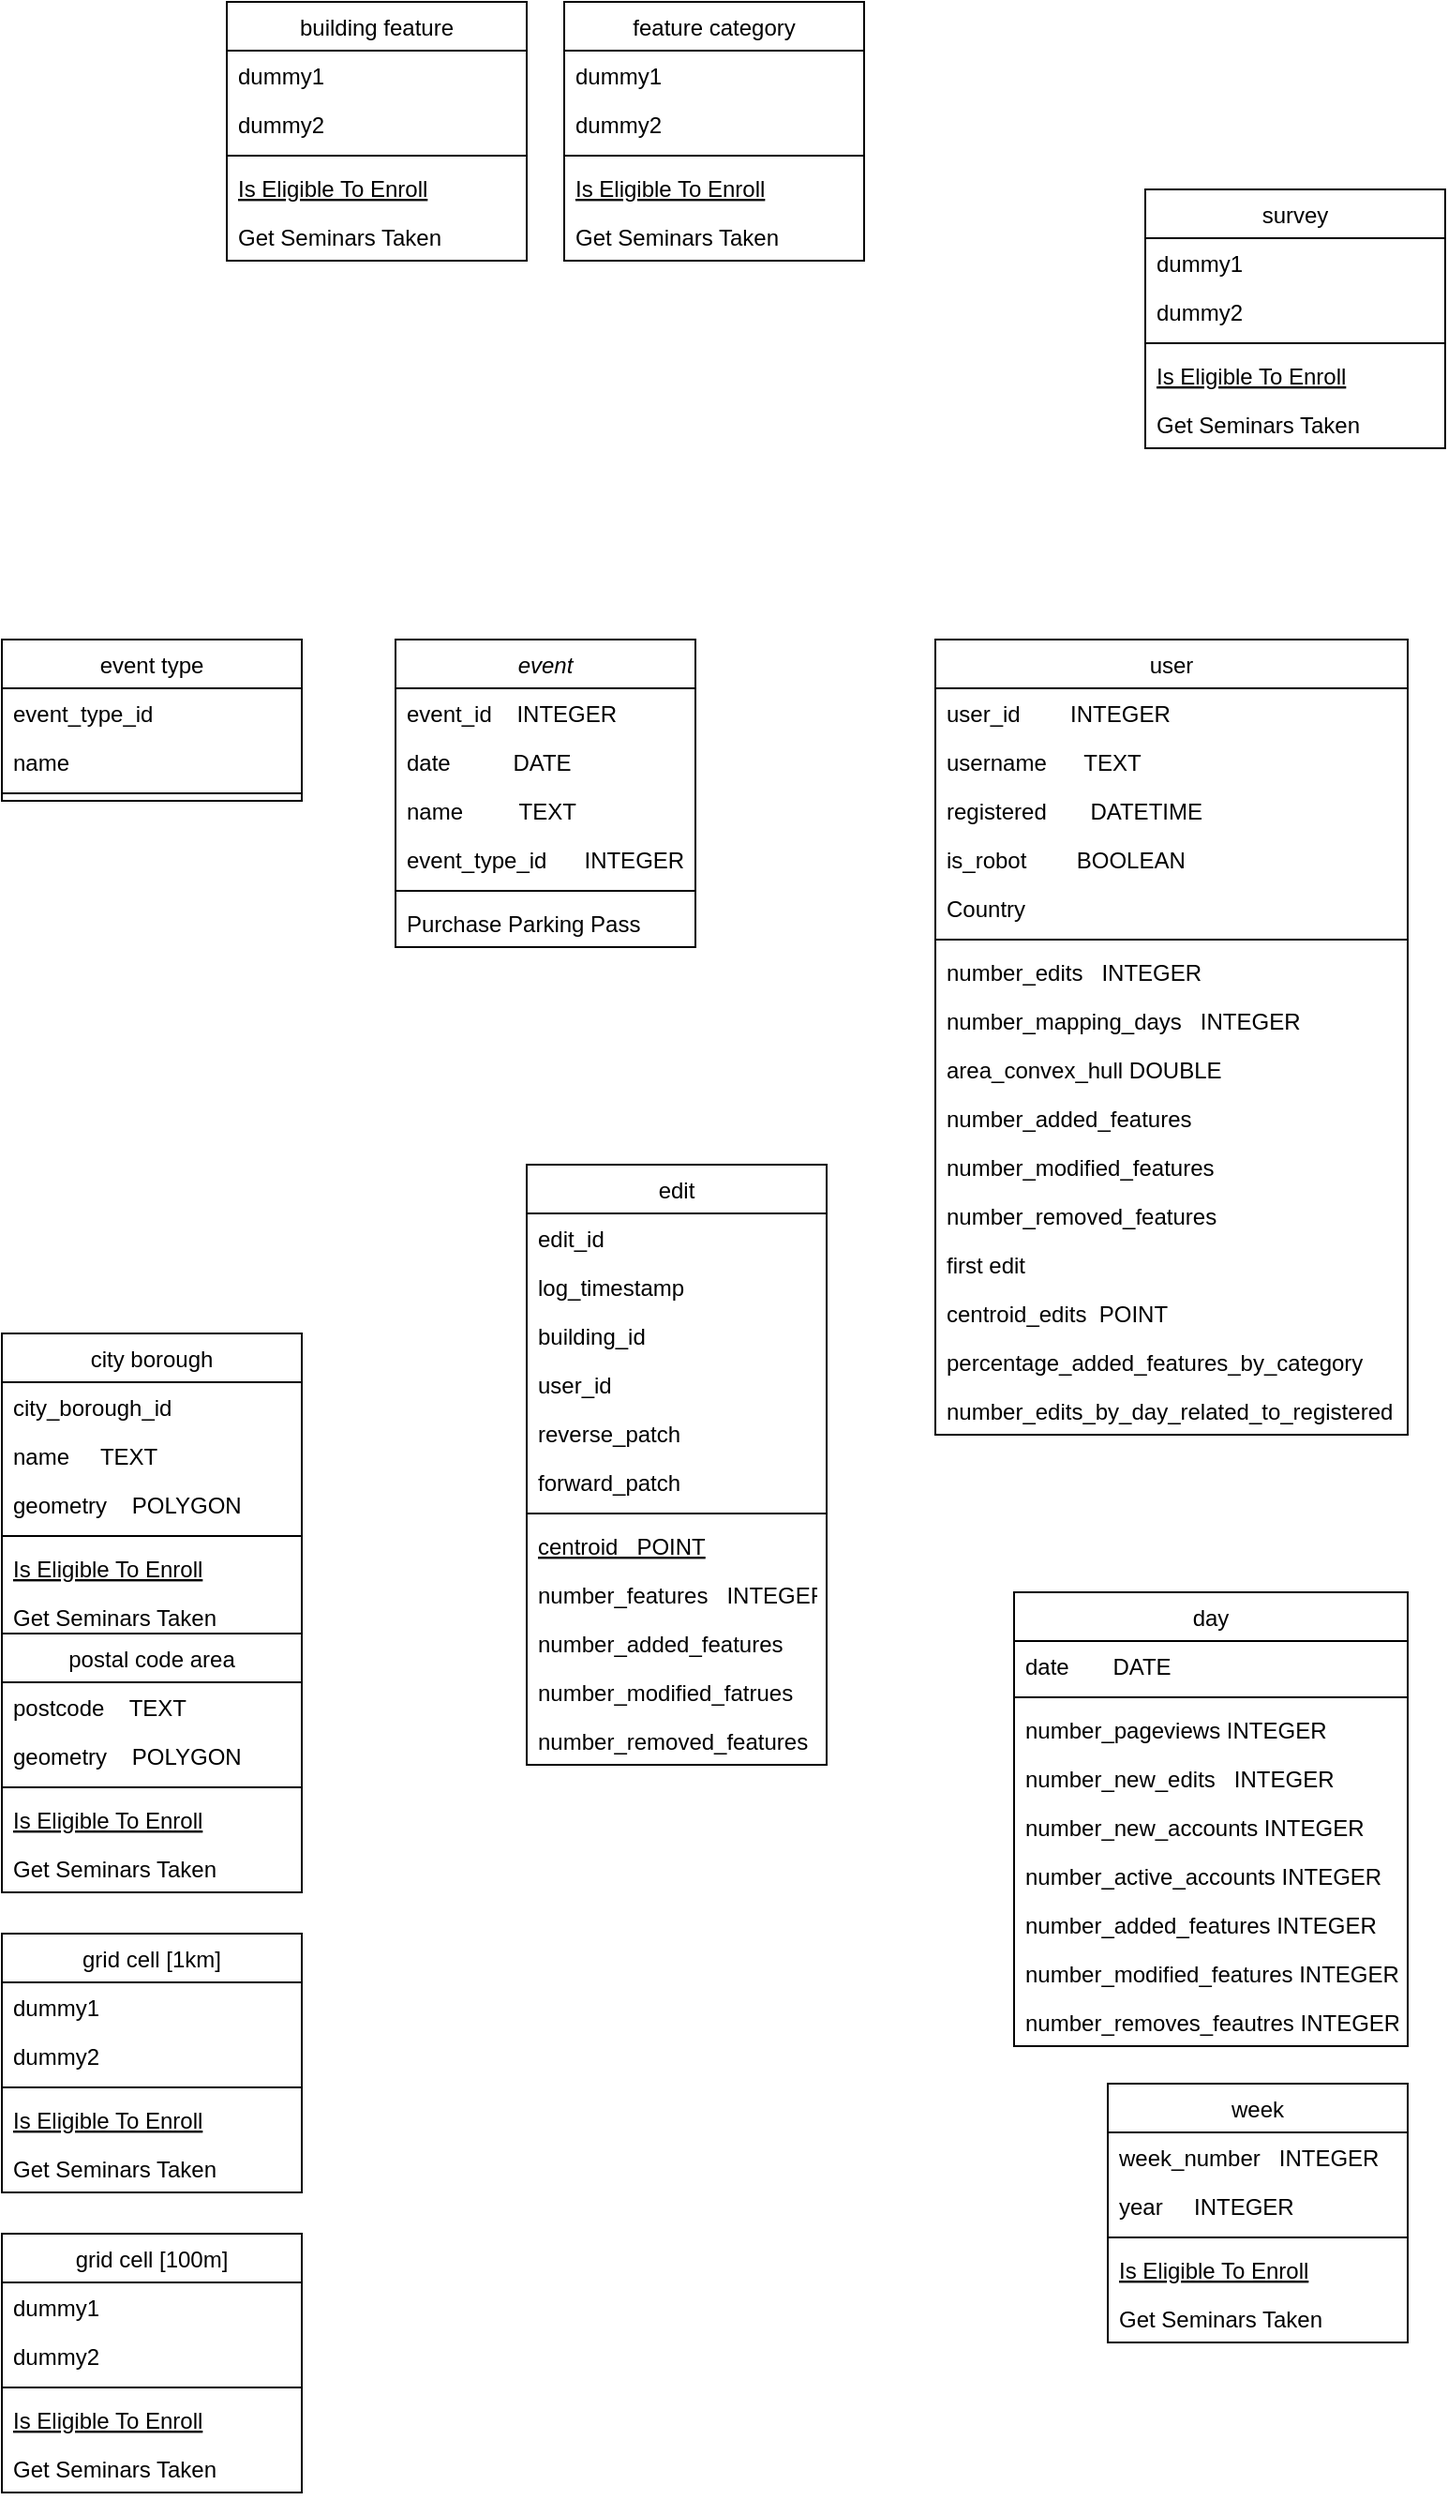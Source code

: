 <mxfile version="22.1.5" type="github">
  <diagram id="C5RBs43oDa-KdzZeNtuy" name="Page-1">
    <mxGraphModel dx="1153" dy="1722" grid="1" gridSize="10" guides="1" tooltips="1" connect="1" arrows="1" fold="1" page="1" pageScale="1" pageWidth="827" pageHeight="1169" math="0" shadow="0">
      <root>
        <mxCell id="WIyWlLk6GJQsqaUBKTNV-0" />
        <mxCell id="WIyWlLk6GJQsqaUBKTNV-1" parent="WIyWlLk6GJQsqaUBKTNV-0" />
        <mxCell id="zkfFHV4jXpPFQw0GAbJ--0" value="event" style="swimlane;fontStyle=2;align=center;verticalAlign=top;childLayout=stackLayout;horizontal=1;startSize=26;horizontalStack=0;resizeParent=1;resizeLast=0;collapsible=1;marginBottom=0;rounded=0;shadow=0;strokeWidth=1;" parent="WIyWlLk6GJQsqaUBKTNV-1" vertex="1">
          <mxGeometry x="220" y="120" width="160" height="164" as="geometry">
            <mxRectangle x="230" y="140" width="160" height="26" as="alternateBounds" />
          </mxGeometry>
        </mxCell>
        <mxCell id="zkfFHV4jXpPFQw0GAbJ--1" value="event_id    INTEGER" style="text;align=left;verticalAlign=top;spacingLeft=4;spacingRight=4;overflow=hidden;rotatable=0;points=[[0,0.5],[1,0.5]];portConstraint=eastwest;" parent="zkfFHV4jXpPFQw0GAbJ--0" vertex="1">
          <mxGeometry y="26" width="160" height="26" as="geometry" />
        </mxCell>
        <mxCell id="zkfFHV4jXpPFQw0GAbJ--2" value="date          DATE" style="text;align=left;verticalAlign=top;spacingLeft=4;spacingRight=4;overflow=hidden;rotatable=0;points=[[0,0.5],[1,0.5]];portConstraint=eastwest;rounded=0;shadow=0;html=0;" parent="zkfFHV4jXpPFQw0GAbJ--0" vertex="1">
          <mxGeometry y="52" width="160" height="26" as="geometry" />
        </mxCell>
        <mxCell id="zkfFHV4jXpPFQw0GAbJ--3" value="name         TEXT" style="text;align=left;verticalAlign=top;spacingLeft=4;spacingRight=4;overflow=hidden;rotatable=0;points=[[0,0.5],[1,0.5]];portConstraint=eastwest;rounded=0;shadow=0;html=0;" parent="zkfFHV4jXpPFQw0GAbJ--0" vertex="1">
          <mxGeometry y="78" width="160" height="26" as="geometry" />
        </mxCell>
        <mxCell id="OUVxx-a0_Coh25PAcdQL-60" value="event_type_id      INTEGER" style="text;align=left;verticalAlign=top;spacingLeft=4;spacingRight=4;overflow=hidden;rotatable=0;points=[[0,0.5],[1,0.5]];portConstraint=eastwest;rounded=0;shadow=0;html=0;" vertex="1" parent="zkfFHV4jXpPFQw0GAbJ--0">
          <mxGeometry y="104" width="160" height="26" as="geometry" />
        </mxCell>
        <mxCell id="zkfFHV4jXpPFQw0GAbJ--4" value="" style="line;html=1;strokeWidth=1;align=left;verticalAlign=middle;spacingTop=-1;spacingLeft=3;spacingRight=3;rotatable=0;labelPosition=right;points=[];portConstraint=eastwest;" parent="zkfFHV4jXpPFQw0GAbJ--0" vertex="1">
          <mxGeometry y="130" width="160" height="8" as="geometry" />
        </mxCell>
        <mxCell id="zkfFHV4jXpPFQw0GAbJ--5" value="Purchase Parking Pass" style="text;align=left;verticalAlign=top;spacingLeft=4;spacingRight=4;overflow=hidden;rotatable=0;points=[[0,0.5],[1,0.5]];portConstraint=eastwest;" parent="zkfFHV4jXpPFQw0GAbJ--0" vertex="1">
          <mxGeometry y="138" width="160" height="26" as="geometry" />
        </mxCell>
        <mxCell id="zkfFHV4jXpPFQw0GAbJ--6" value="city borough" style="swimlane;fontStyle=0;align=center;verticalAlign=top;childLayout=stackLayout;horizontal=1;startSize=26;horizontalStack=0;resizeParent=1;resizeLast=0;collapsible=1;marginBottom=0;rounded=0;shadow=0;strokeWidth=1;" parent="WIyWlLk6GJQsqaUBKTNV-1" vertex="1">
          <mxGeometry x="10" y="490" width="160" height="164" as="geometry">
            <mxRectangle x="130" y="380" width="160" height="26" as="alternateBounds" />
          </mxGeometry>
        </mxCell>
        <mxCell id="zkfFHV4jXpPFQw0GAbJ--7" value="city_borough_id" style="text;align=left;verticalAlign=top;spacingLeft=4;spacingRight=4;overflow=hidden;rotatable=0;points=[[0,0.5],[1,0.5]];portConstraint=eastwest;" parent="zkfFHV4jXpPFQw0GAbJ--6" vertex="1">
          <mxGeometry y="26" width="160" height="26" as="geometry" />
        </mxCell>
        <mxCell id="zkfFHV4jXpPFQw0GAbJ--8" value="name     TEXT" style="text;align=left;verticalAlign=top;spacingLeft=4;spacingRight=4;overflow=hidden;rotatable=0;points=[[0,0.5],[1,0.5]];portConstraint=eastwest;rounded=0;shadow=0;html=0;" parent="zkfFHV4jXpPFQw0GAbJ--6" vertex="1">
          <mxGeometry y="52" width="160" height="26" as="geometry" />
        </mxCell>
        <mxCell id="OUVxx-a0_Coh25PAcdQL-82" value="geometry    POLYGON" style="text;align=left;verticalAlign=top;spacingLeft=4;spacingRight=4;overflow=hidden;rotatable=0;points=[[0,0.5],[1,0.5]];portConstraint=eastwest;rounded=0;shadow=0;html=0;" vertex="1" parent="zkfFHV4jXpPFQw0GAbJ--6">
          <mxGeometry y="78" width="160" height="26" as="geometry" />
        </mxCell>
        <mxCell id="zkfFHV4jXpPFQw0GAbJ--9" value="" style="line;html=1;strokeWidth=1;align=left;verticalAlign=middle;spacingTop=-1;spacingLeft=3;spacingRight=3;rotatable=0;labelPosition=right;points=[];portConstraint=eastwest;" parent="zkfFHV4jXpPFQw0GAbJ--6" vertex="1">
          <mxGeometry y="104" width="160" height="8" as="geometry" />
        </mxCell>
        <mxCell id="zkfFHV4jXpPFQw0GAbJ--10" value="Is Eligible To Enroll" style="text;align=left;verticalAlign=top;spacingLeft=4;spacingRight=4;overflow=hidden;rotatable=0;points=[[0,0.5],[1,0.5]];portConstraint=eastwest;fontStyle=4" parent="zkfFHV4jXpPFQw0GAbJ--6" vertex="1">
          <mxGeometry y="112" width="160" height="26" as="geometry" />
        </mxCell>
        <mxCell id="zkfFHV4jXpPFQw0GAbJ--11" value="Get Seminars Taken" style="text;align=left;verticalAlign=top;spacingLeft=4;spacingRight=4;overflow=hidden;rotatable=0;points=[[0,0.5],[1,0.5]];portConstraint=eastwest;" parent="zkfFHV4jXpPFQw0GAbJ--6" vertex="1">
          <mxGeometry y="138" width="160" height="26" as="geometry" />
        </mxCell>
        <mxCell id="zkfFHV4jXpPFQw0GAbJ--13" value="event type" style="swimlane;fontStyle=0;align=center;verticalAlign=top;childLayout=stackLayout;horizontal=1;startSize=26;horizontalStack=0;resizeParent=1;resizeLast=0;collapsible=1;marginBottom=0;rounded=0;shadow=0;strokeWidth=1;" parent="WIyWlLk6GJQsqaUBKTNV-1" vertex="1">
          <mxGeometry x="10" y="120" width="160" height="86" as="geometry">
            <mxRectangle x="330" y="360" width="170" height="26" as="alternateBounds" />
          </mxGeometry>
        </mxCell>
        <mxCell id="zkfFHV4jXpPFQw0GAbJ--14" value="event_type_id" style="text;align=left;verticalAlign=top;spacingLeft=4;spacingRight=4;overflow=hidden;rotatable=0;points=[[0,0.5],[1,0.5]];portConstraint=eastwest;" parent="zkfFHV4jXpPFQw0GAbJ--13" vertex="1">
          <mxGeometry y="26" width="160" height="26" as="geometry" />
        </mxCell>
        <mxCell id="OUVxx-a0_Coh25PAcdQL-4" value="name" style="text;align=left;verticalAlign=top;spacingLeft=4;spacingRight=4;overflow=hidden;rotatable=0;points=[[0,0.5],[1,0.5]];portConstraint=eastwest;" vertex="1" parent="zkfFHV4jXpPFQw0GAbJ--13">
          <mxGeometry y="52" width="160" height="26" as="geometry" />
        </mxCell>
        <mxCell id="zkfFHV4jXpPFQw0GAbJ--15" value="" style="line;html=1;strokeWidth=1;align=left;verticalAlign=middle;spacingTop=-1;spacingLeft=3;spacingRight=3;rotatable=0;labelPosition=right;points=[];portConstraint=eastwest;" parent="zkfFHV4jXpPFQw0GAbJ--13" vertex="1">
          <mxGeometry y="78" width="160" height="8" as="geometry" />
        </mxCell>
        <mxCell id="zkfFHV4jXpPFQw0GAbJ--17" value="user" style="swimlane;fontStyle=0;align=center;verticalAlign=top;childLayout=stackLayout;horizontal=1;startSize=26;horizontalStack=0;resizeParent=1;resizeLast=0;collapsible=1;marginBottom=0;rounded=0;shadow=0;strokeWidth=1;" parent="WIyWlLk6GJQsqaUBKTNV-1" vertex="1">
          <mxGeometry x="508" y="120" width="252" height="424" as="geometry">
            <mxRectangle x="550" y="140" width="160" height="26" as="alternateBounds" />
          </mxGeometry>
        </mxCell>
        <mxCell id="zkfFHV4jXpPFQw0GAbJ--18" value="user_id             INTEGER " style="text;align=left;verticalAlign=top;spacingLeft=4;spacingRight=4;overflow=hidden;rotatable=0;points=[[0,0.5],[1,0.5]];portConstraint=eastwest;" parent="zkfFHV4jXpPFQw0GAbJ--17" vertex="1">
          <mxGeometry y="26" width="252" height="26" as="geometry" />
        </mxCell>
        <mxCell id="zkfFHV4jXpPFQw0GAbJ--19" value="username      TEXT" style="text;align=left;verticalAlign=top;spacingLeft=4;spacingRight=4;overflow=hidden;rotatable=0;points=[[0,0.5],[1,0.5]];portConstraint=eastwest;rounded=0;shadow=0;html=0;" parent="zkfFHV4jXpPFQw0GAbJ--17" vertex="1">
          <mxGeometry y="52" width="252" height="26" as="geometry" />
        </mxCell>
        <mxCell id="zkfFHV4jXpPFQw0GAbJ--20" value="registered       DATETIME" style="text;align=left;verticalAlign=top;spacingLeft=4;spacingRight=4;overflow=hidden;rotatable=0;points=[[0,0.5],[1,0.5]];portConstraint=eastwest;rounded=0;shadow=0;html=0;" parent="zkfFHV4jXpPFQw0GAbJ--17" vertex="1">
          <mxGeometry y="78" width="252" height="26" as="geometry" />
        </mxCell>
        <mxCell id="zkfFHV4jXpPFQw0GAbJ--21" value="is_robot        BOOLEAN" style="text;align=left;verticalAlign=top;spacingLeft=4;spacingRight=4;overflow=hidden;rotatable=0;points=[[0,0.5],[1,0.5]];portConstraint=eastwest;rounded=0;shadow=0;html=0;" parent="zkfFHV4jXpPFQw0GAbJ--17" vertex="1">
          <mxGeometry y="104" width="252" height="26" as="geometry" />
        </mxCell>
        <mxCell id="zkfFHV4jXpPFQw0GAbJ--22" value="Country" style="text;align=left;verticalAlign=top;spacingLeft=4;spacingRight=4;overflow=hidden;rotatable=0;points=[[0,0.5],[1,0.5]];portConstraint=eastwest;rounded=0;shadow=0;html=0;" parent="zkfFHV4jXpPFQw0GAbJ--17" vertex="1">
          <mxGeometry y="130" width="252" height="26" as="geometry" />
        </mxCell>
        <mxCell id="zkfFHV4jXpPFQw0GAbJ--23" value="" style="line;html=1;strokeWidth=1;align=left;verticalAlign=middle;spacingTop=-1;spacingLeft=3;spacingRight=3;rotatable=0;labelPosition=right;points=[];portConstraint=eastwest;" parent="zkfFHV4jXpPFQw0GAbJ--17" vertex="1">
          <mxGeometry y="156" width="252" height="8" as="geometry" />
        </mxCell>
        <mxCell id="zkfFHV4jXpPFQw0GAbJ--24" value="number_edits   INTEGER" style="text;align=left;verticalAlign=top;spacingLeft=4;spacingRight=4;overflow=hidden;rotatable=0;points=[[0,0.5],[1,0.5]];portConstraint=eastwest;" parent="zkfFHV4jXpPFQw0GAbJ--17" vertex="1">
          <mxGeometry y="164" width="252" height="26" as="geometry" />
        </mxCell>
        <mxCell id="OUVxx-a0_Coh25PAcdQL-75" value="number_mapping_days   INTEGER" style="text;align=left;verticalAlign=top;spacingLeft=4;spacingRight=4;overflow=hidden;rotatable=0;points=[[0,0.5],[1,0.5]];portConstraint=eastwest;" vertex="1" parent="zkfFHV4jXpPFQw0GAbJ--17">
          <mxGeometry y="190" width="252" height="26" as="geometry" />
        </mxCell>
        <mxCell id="zkfFHV4jXpPFQw0GAbJ--25" value="area_convex_hull DOUBLE" style="text;align=left;verticalAlign=top;spacingLeft=4;spacingRight=4;overflow=hidden;rotatable=0;points=[[0,0.5],[1,0.5]];portConstraint=eastwest;" parent="zkfFHV4jXpPFQw0GAbJ--17" vertex="1">
          <mxGeometry y="216" width="252" height="26" as="geometry" />
        </mxCell>
        <mxCell id="OUVxx-a0_Coh25PAcdQL-61" value="number_added_features" style="text;align=left;verticalAlign=top;spacingLeft=4;spacingRight=4;overflow=hidden;rotatable=0;points=[[0,0.5],[1,0.5]];portConstraint=eastwest;" vertex="1" parent="zkfFHV4jXpPFQw0GAbJ--17">
          <mxGeometry y="242" width="252" height="26" as="geometry" />
        </mxCell>
        <mxCell id="OUVxx-a0_Coh25PAcdQL-62" value="number_modified_features" style="text;align=left;verticalAlign=top;spacingLeft=4;spacingRight=4;overflow=hidden;rotatable=0;points=[[0,0.5],[1,0.5]];portConstraint=eastwest;" vertex="1" parent="zkfFHV4jXpPFQw0GAbJ--17">
          <mxGeometry y="268" width="252" height="26" as="geometry" />
        </mxCell>
        <mxCell id="OUVxx-a0_Coh25PAcdQL-63" value="number_removed_features" style="text;align=left;verticalAlign=top;spacingLeft=4;spacingRight=4;overflow=hidden;rotatable=0;points=[[0,0.5],[1,0.5]];portConstraint=eastwest;" vertex="1" parent="zkfFHV4jXpPFQw0GAbJ--17">
          <mxGeometry y="294" width="252" height="26" as="geometry" />
        </mxCell>
        <mxCell id="OUVxx-a0_Coh25PAcdQL-64" value="first edit" style="text;align=left;verticalAlign=top;spacingLeft=4;spacingRight=4;overflow=hidden;rotatable=0;points=[[0,0.5],[1,0.5]];portConstraint=eastwest;" vertex="1" parent="zkfFHV4jXpPFQw0GAbJ--17">
          <mxGeometry y="320" width="252" height="26" as="geometry" />
        </mxCell>
        <mxCell id="OUVxx-a0_Coh25PAcdQL-65" value="centroid_edits  POINT" style="text;align=left;verticalAlign=top;spacingLeft=4;spacingRight=4;overflow=hidden;rotatable=0;points=[[0,0.5],[1,0.5]];portConstraint=eastwest;" vertex="1" parent="zkfFHV4jXpPFQw0GAbJ--17">
          <mxGeometry y="346" width="252" height="26" as="geometry" />
        </mxCell>
        <mxCell id="OUVxx-a0_Coh25PAcdQL-73" value="percentage_added_features_by_category" style="text;align=left;verticalAlign=top;spacingLeft=4;spacingRight=4;overflow=hidden;rotatable=0;points=[[0,0.5],[1,0.5]];portConstraint=eastwest;" vertex="1" parent="zkfFHV4jXpPFQw0GAbJ--17">
          <mxGeometry y="372" width="252" height="26" as="geometry" />
        </mxCell>
        <mxCell id="OUVxx-a0_Coh25PAcdQL-74" value="number_edits_by_day_related_to_registered" style="text;align=left;verticalAlign=top;spacingLeft=4;spacingRight=4;overflow=hidden;rotatable=0;points=[[0,0.5],[1,0.5]];portConstraint=eastwest;" vertex="1" parent="zkfFHV4jXpPFQw0GAbJ--17">
          <mxGeometry y="398" width="252" height="26" as="geometry" />
        </mxCell>
        <mxCell id="OUVxx-a0_Coh25PAcdQL-5" value="edit" style="swimlane;fontStyle=0;align=center;verticalAlign=top;childLayout=stackLayout;horizontal=1;startSize=26;horizontalStack=0;resizeParent=1;resizeLast=0;collapsible=1;marginBottom=0;rounded=0;shadow=0;strokeWidth=1;" vertex="1" parent="WIyWlLk6GJQsqaUBKTNV-1">
          <mxGeometry x="290" y="400" width="160" height="320" as="geometry">
            <mxRectangle x="130" y="380" width="160" height="26" as="alternateBounds" />
          </mxGeometry>
        </mxCell>
        <mxCell id="OUVxx-a0_Coh25PAcdQL-6" value="edit_id" style="text;align=left;verticalAlign=top;spacingLeft=4;spacingRight=4;overflow=hidden;rotatable=0;points=[[0,0.5],[1,0.5]];portConstraint=eastwest;" vertex="1" parent="OUVxx-a0_Coh25PAcdQL-5">
          <mxGeometry y="26" width="160" height="26" as="geometry" />
        </mxCell>
        <mxCell id="OUVxx-a0_Coh25PAcdQL-7" value="log_timestamp" style="text;align=left;verticalAlign=top;spacingLeft=4;spacingRight=4;overflow=hidden;rotatable=0;points=[[0,0.5],[1,0.5]];portConstraint=eastwest;rounded=0;shadow=0;html=0;" vertex="1" parent="OUVxx-a0_Coh25PAcdQL-5">
          <mxGeometry y="52" width="160" height="26" as="geometry" />
        </mxCell>
        <mxCell id="OUVxx-a0_Coh25PAcdQL-66" value="building_id" style="text;align=left;verticalAlign=top;spacingLeft=4;spacingRight=4;overflow=hidden;rotatable=0;points=[[0,0.5],[1,0.5]];portConstraint=eastwest;rounded=0;shadow=0;html=0;" vertex="1" parent="OUVxx-a0_Coh25PAcdQL-5">
          <mxGeometry y="78" width="160" height="26" as="geometry" />
        </mxCell>
        <mxCell id="OUVxx-a0_Coh25PAcdQL-67" value="user_id" style="text;align=left;verticalAlign=top;spacingLeft=4;spacingRight=4;overflow=hidden;rotatable=0;points=[[0,0.5],[1,0.5]];portConstraint=eastwest;rounded=0;shadow=0;html=0;" vertex="1" parent="OUVxx-a0_Coh25PAcdQL-5">
          <mxGeometry y="104" width="160" height="26" as="geometry" />
        </mxCell>
        <mxCell id="OUVxx-a0_Coh25PAcdQL-68" value="reverse_patch" style="text;align=left;verticalAlign=top;spacingLeft=4;spacingRight=4;overflow=hidden;rotatable=0;points=[[0,0.5],[1,0.5]];portConstraint=eastwest;rounded=0;shadow=0;html=0;" vertex="1" parent="OUVxx-a0_Coh25PAcdQL-5">
          <mxGeometry y="130" width="160" height="26" as="geometry" />
        </mxCell>
        <mxCell id="OUVxx-a0_Coh25PAcdQL-69" value="forward_patch" style="text;align=left;verticalAlign=top;spacingLeft=4;spacingRight=4;overflow=hidden;rotatable=0;points=[[0,0.5],[1,0.5]];portConstraint=eastwest;rounded=0;shadow=0;html=0;" vertex="1" parent="OUVxx-a0_Coh25PAcdQL-5">
          <mxGeometry y="156" width="160" height="26" as="geometry" />
        </mxCell>
        <mxCell id="OUVxx-a0_Coh25PAcdQL-8" value="" style="line;html=1;strokeWidth=1;align=left;verticalAlign=middle;spacingTop=-1;spacingLeft=3;spacingRight=3;rotatable=0;labelPosition=right;points=[];portConstraint=eastwest;" vertex="1" parent="OUVxx-a0_Coh25PAcdQL-5">
          <mxGeometry y="182" width="160" height="8" as="geometry" />
        </mxCell>
        <mxCell id="OUVxx-a0_Coh25PAcdQL-9" value="centroid   POINT" style="text;align=left;verticalAlign=top;spacingLeft=4;spacingRight=4;overflow=hidden;rotatable=0;points=[[0,0.5],[1,0.5]];portConstraint=eastwest;fontStyle=4" vertex="1" parent="OUVxx-a0_Coh25PAcdQL-5">
          <mxGeometry y="190" width="160" height="26" as="geometry" />
        </mxCell>
        <mxCell id="OUVxx-a0_Coh25PAcdQL-10" value="number_features   INTEGER" style="text;align=left;verticalAlign=top;spacingLeft=4;spacingRight=4;overflow=hidden;rotatable=0;points=[[0,0.5],[1,0.5]];portConstraint=eastwest;" vertex="1" parent="OUVxx-a0_Coh25PAcdQL-5">
          <mxGeometry y="216" width="160" height="26" as="geometry" />
        </mxCell>
        <mxCell id="OUVxx-a0_Coh25PAcdQL-70" value="number_added_features" style="text;align=left;verticalAlign=top;spacingLeft=4;spacingRight=4;overflow=hidden;rotatable=0;points=[[0,0.5],[1,0.5]];portConstraint=eastwest;" vertex="1" parent="OUVxx-a0_Coh25PAcdQL-5">
          <mxGeometry y="242" width="160" height="26" as="geometry" />
        </mxCell>
        <mxCell id="OUVxx-a0_Coh25PAcdQL-71" value="number_modified_fatrues" style="text;align=left;verticalAlign=top;spacingLeft=4;spacingRight=4;overflow=hidden;rotatable=0;points=[[0,0.5],[1,0.5]];portConstraint=eastwest;" vertex="1" parent="OUVxx-a0_Coh25PAcdQL-5">
          <mxGeometry y="268" width="160" height="26" as="geometry" />
        </mxCell>
        <mxCell id="OUVxx-a0_Coh25PAcdQL-72" value="number_removed_features" style="text;align=left;verticalAlign=top;spacingLeft=4;spacingRight=4;overflow=hidden;rotatable=0;points=[[0,0.5],[1,0.5]];portConstraint=eastwest;" vertex="1" parent="OUVxx-a0_Coh25PAcdQL-5">
          <mxGeometry y="294" width="160" height="26" as="geometry" />
        </mxCell>
        <mxCell id="OUVxx-a0_Coh25PAcdQL-11" value="grid cell [1km]" style="swimlane;fontStyle=0;align=center;verticalAlign=top;childLayout=stackLayout;horizontal=1;startSize=26;horizontalStack=0;resizeParent=1;resizeLast=0;collapsible=1;marginBottom=0;rounded=0;shadow=0;strokeWidth=1;" vertex="1" parent="WIyWlLk6GJQsqaUBKTNV-1">
          <mxGeometry x="10" y="810" width="160" height="138" as="geometry">
            <mxRectangle x="130" y="380" width="160" height="26" as="alternateBounds" />
          </mxGeometry>
        </mxCell>
        <mxCell id="OUVxx-a0_Coh25PAcdQL-12" value="dummy1" style="text;align=left;verticalAlign=top;spacingLeft=4;spacingRight=4;overflow=hidden;rotatable=0;points=[[0,0.5],[1,0.5]];portConstraint=eastwest;" vertex="1" parent="OUVxx-a0_Coh25PAcdQL-11">
          <mxGeometry y="26" width="160" height="26" as="geometry" />
        </mxCell>
        <mxCell id="OUVxx-a0_Coh25PAcdQL-13" value="dummy2" style="text;align=left;verticalAlign=top;spacingLeft=4;spacingRight=4;overflow=hidden;rotatable=0;points=[[0,0.5],[1,0.5]];portConstraint=eastwest;rounded=0;shadow=0;html=0;" vertex="1" parent="OUVxx-a0_Coh25PAcdQL-11">
          <mxGeometry y="52" width="160" height="26" as="geometry" />
        </mxCell>
        <mxCell id="OUVxx-a0_Coh25PAcdQL-14" value="" style="line;html=1;strokeWidth=1;align=left;verticalAlign=middle;spacingTop=-1;spacingLeft=3;spacingRight=3;rotatable=0;labelPosition=right;points=[];portConstraint=eastwest;" vertex="1" parent="OUVxx-a0_Coh25PAcdQL-11">
          <mxGeometry y="78" width="160" height="8" as="geometry" />
        </mxCell>
        <mxCell id="OUVxx-a0_Coh25PAcdQL-15" value="Is Eligible To Enroll" style="text;align=left;verticalAlign=top;spacingLeft=4;spacingRight=4;overflow=hidden;rotatable=0;points=[[0,0.5],[1,0.5]];portConstraint=eastwest;fontStyle=4" vertex="1" parent="OUVxx-a0_Coh25PAcdQL-11">
          <mxGeometry y="86" width="160" height="26" as="geometry" />
        </mxCell>
        <mxCell id="OUVxx-a0_Coh25PAcdQL-16" value="Get Seminars Taken" style="text;align=left;verticalAlign=top;spacingLeft=4;spacingRight=4;overflow=hidden;rotatable=0;points=[[0,0.5],[1,0.5]];portConstraint=eastwest;" vertex="1" parent="OUVxx-a0_Coh25PAcdQL-11">
          <mxGeometry y="112" width="160" height="26" as="geometry" />
        </mxCell>
        <mxCell id="OUVxx-a0_Coh25PAcdQL-17" value="postal code area" style="swimlane;fontStyle=0;align=center;verticalAlign=top;childLayout=stackLayout;horizontal=1;startSize=26;horizontalStack=0;resizeParent=1;resizeLast=0;collapsible=1;marginBottom=0;rounded=0;shadow=0;strokeWidth=1;" vertex="1" parent="WIyWlLk6GJQsqaUBKTNV-1">
          <mxGeometry x="10" y="650" width="160" height="138" as="geometry">
            <mxRectangle x="130" y="380" width="160" height="26" as="alternateBounds" />
          </mxGeometry>
        </mxCell>
        <mxCell id="OUVxx-a0_Coh25PAcdQL-18" value="postcode    TEXT" style="text;align=left;verticalAlign=top;spacingLeft=4;spacingRight=4;overflow=hidden;rotatable=0;points=[[0,0.5],[1,0.5]];portConstraint=eastwest;" vertex="1" parent="OUVxx-a0_Coh25PAcdQL-17">
          <mxGeometry y="26" width="160" height="26" as="geometry" />
        </mxCell>
        <mxCell id="OUVxx-a0_Coh25PAcdQL-19" value="geometry    POLYGON" style="text;align=left;verticalAlign=top;spacingLeft=4;spacingRight=4;overflow=hidden;rotatable=0;points=[[0,0.5],[1,0.5]];portConstraint=eastwest;rounded=0;shadow=0;html=0;" vertex="1" parent="OUVxx-a0_Coh25PAcdQL-17">
          <mxGeometry y="52" width="160" height="26" as="geometry" />
        </mxCell>
        <mxCell id="OUVxx-a0_Coh25PAcdQL-20" value="" style="line;html=1;strokeWidth=1;align=left;verticalAlign=middle;spacingTop=-1;spacingLeft=3;spacingRight=3;rotatable=0;labelPosition=right;points=[];portConstraint=eastwest;" vertex="1" parent="OUVxx-a0_Coh25PAcdQL-17">
          <mxGeometry y="78" width="160" height="8" as="geometry" />
        </mxCell>
        <mxCell id="OUVxx-a0_Coh25PAcdQL-21" value="Is Eligible To Enroll" style="text;align=left;verticalAlign=top;spacingLeft=4;spacingRight=4;overflow=hidden;rotatable=0;points=[[0,0.5],[1,0.5]];portConstraint=eastwest;fontStyle=4" vertex="1" parent="OUVxx-a0_Coh25PAcdQL-17">
          <mxGeometry y="86" width="160" height="26" as="geometry" />
        </mxCell>
        <mxCell id="OUVxx-a0_Coh25PAcdQL-22" value="Get Seminars Taken" style="text;align=left;verticalAlign=top;spacingLeft=4;spacingRight=4;overflow=hidden;rotatable=0;points=[[0,0.5],[1,0.5]];portConstraint=eastwest;" vertex="1" parent="OUVxx-a0_Coh25PAcdQL-17">
          <mxGeometry y="112" width="160" height="26" as="geometry" />
        </mxCell>
        <mxCell id="OUVxx-a0_Coh25PAcdQL-23" value="grid cell [100m]" style="swimlane;fontStyle=0;align=center;verticalAlign=top;childLayout=stackLayout;horizontal=1;startSize=26;horizontalStack=0;resizeParent=1;resizeLast=0;collapsible=1;marginBottom=0;rounded=0;shadow=0;strokeWidth=1;" vertex="1" parent="WIyWlLk6GJQsqaUBKTNV-1">
          <mxGeometry x="10" y="970" width="160" height="138" as="geometry">
            <mxRectangle x="130" y="380" width="160" height="26" as="alternateBounds" />
          </mxGeometry>
        </mxCell>
        <mxCell id="OUVxx-a0_Coh25PAcdQL-24" value="dummy1" style="text;align=left;verticalAlign=top;spacingLeft=4;spacingRight=4;overflow=hidden;rotatable=0;points=[[0,0.5],[1,0.5]];portConstraint=eastwest;" vertex="1" parent="OUVxx-a0_Coh25PAcdQL-23">
          <mxGeometry y="26" width="160" height="26" as="geometry" />
        </mxCell>
        <mxCell id="OUVxx-a0_Coh25PAcdQL-25" value="dummy2" style="text;align=left;verticalAlign=top;spacingLeft=4;spacingRight=4;overflow=hidden;rotatable=0;points=[[0,0.5],[1,0.5]];portConstraint=eastwest;rounded=0;shadow=0;html=0;" vertex="1" parent="OUVxx-a0_Coh25PAcdQL-23">
          <mxGeometry y="52" width="160" height="26" as="geometry" />
        </mxCell>
        <mxCell id="OUVxx-a0_Coh25PAcdQL-26" value="" style="line;html=1;strokeWidth=1;align=left;verticalAlign=middle;spacingTop=-1;spacingLeft=3;spacingRight=3;rotatable=0;labelPosition=right;points=[];portConstraint=eastwest;" vertex="1" parent="OUVxx-a0_Coh25PAcdQL-23">
          <mxGeometry y="78" width="160" height="8" as="geometry" />
        </mxCell>
        <mxCell id="OUVxx-a0_Coh25PAcdQL-27" value="Is Eligible To Enroll" style="text;align=left;verticalAlign=top;spacingLeft=4;spacingRight=4;overflow=hidden;rotatable=0;points=[[0,0.5],[1,0.5]];portConstraint=eastwest;fontStyle=4" vertex="1" parent="OUVxx-a0_Coh25PAcdQL-23">
          <mxGeometry y="86" width="160" height="26" as="geometry" />
        </mxCell>
        <mxCell id="OUVxx-a0_Coh25PAcdQL-28" value="Get Seminars Taken" style="text;align=left;verticalAlign=top;spacingLeft=4;spacingRight=4;overflow=hidden;rotatable=0;points=[[0,0.5],[1,0.5]];portConstraint=eastwest;" vertex="1" parent="OUVxx-a0_Coh25PAcdQL-23">
          <mxGeometry y="112" width="160" height="26" as="geometry" />
        </mxCell>
        <mxCell id="OUVxx-a0_Coh25PAcdQL-29" value="day" style="swimlane;fontStyle=0;align=center;verticalAlign=top;childLayout=stackLayout;horizontal=1;startSize=26;horizontalStack=0;resizeParent=1;resizeLast=0;collapsible=1;marginBottom=0;rounded=0;shadow=0;strokeWidth=1;" vertex="1" parent="WIyWlLk6GJQsqaUBKTNV-1">
          <mxGeometry x="550" y="628" width="210" height="242" as="geometry">
            <mxRectangle x="130" y="380" width="160" height="26" as="alternateBounds" />
          </mxGeometry>
        </mxCell>
        <mxCell id="OUVxx-a0_Coh25PAcdQL-30" value="date       DATE" style="text;align=left;verticalAlign=top;spacingLeft=4;spacingRight=4;overflow=hidden;rotatable=0;points=[[0,0.5],[1,0.5]];portConstraint=eastwest;" vertex="1" parent="OUVxx-a0_Coh25PAcdQL-29">
          <mxGeometry y="26" width="210" height="26" as="geometry" />
        </mxCell>
        <mxCell id="OUVxx-a0_Coh25PAcdQL-32" value="" style="line;html=1;strokeWidth=1;align=left;verticalAlign=middle;spacingTop=-1;spacingLeft=3;spacingRight=3;rotatable=0;labelPosition=right;points=[];portConstraint=eastwest;" vertex="1" parent="OUVxx-a0_Coh25PAcdQL-29">
          <mxGeometry y="52" width="210" height="8" as="geometry" />
        </mxCell>
        <mxCell id="OUVxx-a0_Coh25PAcdQL-33" value="number_pageviews INTEGER" style="text;align=left;verticalAlign=top;spacingLeft=4;spacingRight=4;overflow=hidden;rotatable=0;points=[[0,0.5],[1,0.5]];portConstraint=eastwest;fontStyle=0" vertex="1" parent="OUVxx-a0_Coh25PAcdQL-29">
          <mxGeometry y="60" width="210" height="26" as="geometry" />
        </mxCell>
        <mxCell id="OUVxx-a0_Coh25PAcdQL-81" value="number_new_edits   INTEGER" style="text;align=left;verticalAlign=top;spacingLeft=4;spacingRight=4;overflow=hidden;rotatable=0;points=[[0,0.5],[1,0.5]];portConstraint=eastwest;fontStyle=0" vertex="1" parent="OUVxx-a0_Coh25PAcdQL-29">
          <mxGeometry y="86" width="210" height="26" as="geometry" />
        </mxCell>
        <mxCell id="OUVxx-a0_Coh25PAcdQL-34" value="number_new_accounts INTEGER" style="text;align=left;verticalAlign=top;spacingLeft=4;spacingRight=4;overflow=hidden;rotatable=0;points=[[0,0.5],[1,0.5]];portConstraint=eastwest;" vertex="1" parent="OUVxx-a0_Coh25PAcdQL-29">
          <mxGeometry y="112" width="210" height="26" as="geometry" />
        </mxCell>
        <mxCell id="OUVxx-a0_Coh25PAcdQL-76" value="number_active_accounts INTEGER" style="text;align=left;verticalAlign=top;spacingLeft=4;spacingRight=4;overflow=hidden;rotatable=0;points=[[0,0.5],[1,0.5]];portConstraint=eastwest;" vertex="1" parent="OUVxx-a0_Coh25PAcdQL-29">
          <mxGeometry y="138" width="210" height="26" as="geometry" />
        </mxCell>
        <mxCell id="OUVxx-a0_Coh25PAcdQL-77" value="number_added_features INTEGER" style="text;align=left;verticalAlign=top;spacingLeft=4;spacingRight=4;overflow=hidden;rotatable=0;points=[[0,0.5],[1,0.5]];portConstraint=eastwest;" vertex="1" parent="OUVxx-a0_Coh25PAcdQL-29">
          <mxGeometry y="164" width="210" height="26" as="geometry" />
        </mxCell>
        <mxCell id="OUVxx-a0_Coh25PAcdQL-78" value="number_modified_features INTEGER" style="text;align=left;verticalAlign=top;spacingLeft=4;spacingRight=4;overflow=hidden;rotatable=0;points=[[0,0.5],[1,0.5]];portConstraint=eastwest;" vertex="1" parent="OUVxx-a0_Coh25PAcdQL-29">
          <mxGeometry y="190" width="210" height="26" as="geometry" />
        </mxCell>
        <mxCell id="OUVxx-a0_Coh25PAcdQL-79" value="number_removes_feautres INTEGER" style="text;align=left;verticalAlign=top;spacingLeft=4;spacingRight=4;overflow=hidden;rotatable=0;points=[[0,0.5],[1,0.5]];portConstraint=eastwest;" vertex="1" parent="OUVxx-a0_Coh25PAcdQL-29">
          <mxGeometry y="216" width="210" height="26" as="geometry" />
        </mxCell>
        <mxCell id="OUVxx-a0_Coh25PAcdQL-35" value="week" style="swimlane;fontStyle=0;align=center;verticalAlign=top;childLayout=stackLayout;horizontal=1;startSize=26;horizontalStack=0;resizeParent=1;resizeLast=0;collapsible=1;marginBottom=0;rounded=0;shadow=0;strokeWidth=1;" vertex="1" parent="WIyWlLk6GJQsqaUBKTNV-1">
          <mxGeometry x="600" y="890" width="160" height="138" as="geometry">
            <mxRectangle x="130" y="380" width="160" height="26" as="alternateBounds" />
          </mxGeometry>
        </mxCell>
        <mxCell id="OUVxx-a0_Coh25PAcdQL-36" value="week_number   INTEGER" style="text;align=left;verticalAlign=top;spacingLeft=4;spacingRight=4;overflow=hidden;rotatable=0;points=[[0,0.5],[1,0.5]];portConstraint=eastwest;" vertex="1" parent="OUVxx-a0_Coh25PAcdQL-35">
          <mxGeometry y="26" width="160" height="26" as="geometry" />
        </mxCell>
        <mxCell id="OUVxx-a0_Coh25PAcdQL-37" value="year     INTEGER" style="text;align=left;verticalAlign=top;spacingLeft=4;spacingRight=4;overflow=hidden;rotatable=0;points=[[0,0.5],[1,0.5]];portConstraint=eastwest;rounded=0;shadow=0;html=0;" vertex="1" parent="OUVxx-a0_Coh25PAcdQL-35">
          <mxGeometry y="52" width="160" height="26" as="geometry" />
        </mxCell>
        <mxCell id="OUVxx-a0_Coh25PAcdQL-38" value="" style="line;html=1;strokeWidth=1;align=left;verticalAlign=middle;spacingTop=-1;spacingLeft=3;spacingRight=3;rotatable=0;labelPosition=right;points=[];portConstraint=eastwest;" vertex="1" parent="OUVxx-a0_Coh25PAcdQL-35">
          <mxGeometry y="78" width="160" height="8" as="geometry" />
        </mxCell>
        <mxCell id="OUVxx-a0_Coh25PAcdQL-39" value="Is Eligible To Enroll" style="text;align=left;verticalAlign=top;spacingLeft=4;spacingRight=4;overflow=hidden;rotatable=0;points=[[0,0.5],[1,0.5]];portConstraint=eastwest;fontStyle=4" vertex="1" parent="OUVxx-a0_Coh25PAcdQL-35">
          <mxGeometry y="86" width="160" height="26" as="geometry" />
        </mxCell>
        <mxCell id="OUVxx-a0_Coh25PAcdQL-40" value="Get Seminars Taken" style="text;align=left;verticalAlign=top;spacingLeft=4;spacingRight=4;overflow=hidden;rotatable=0;points=[[0,0.5],[1,0.5]];portConstraint=eastwest;" vertex="1" parent="OUVxx-a0_Coh25PAcdQL-35">
          <mxGeometry y="112" width="160" height="26" as="geometry" />
        </mxCell>
        <mxCell id="OUVxx-a0_Coh25PAcdQL-41" value="building feature" style="swimlane;fontStyle=0;align=center;verticalAlign=top;childLayout=stackLayout;horizontal=1;startSize=26;horizontalStack=0;resizeParent=1;resizeLast=0;collapsible=1;marginBottom=0;rounded=0;shadow=0;strokeWidth=1;" vertex="1" parent="WIyWlLk6GJQsqaUBKTNV-1">
          <mxGeometry x="130" y="-220" width="160" height="138" as="geometry">
            <mxRectangle x="130" y="380" width="160" height="26" as="alternateBounds" />
          </mxGeometry>
        </mxCell>
        <mxCell id="OUVxx-a0_Coh25PAcdQL-42" value="dummy1" style="text;align=left;verticalAlign=top;spacingLeft=4;spacingRight=4;overflow=hidden;rotatable=0;points=[[0,0.5],[1,0.5]];portConstraint=eastwest;" vertex="1" parent="OUVxx-a0_Coh25PAcdQL-41">
          <mxGeometry y="26" width="160" height="26" as="geometry" />
        </mxCell>
        <mxCell id="OUVxx-a0_Coh25PAcdQL-43" value="dummy2" style="text;align=left;verticalAlign=top;spacingLeft=4;spacingRight=4;overflow=hidden;rotatable=0;points=[[0,0.5],[1,0.5]];portConstraint=eastwest;rounded=0;shadow=0;html=0;" vertex="1" parent="OUVxx-a0_Coh25PAcdQL-41">
          <mxGeometry y="52" width="160" height="26" as="geometry" />
        </mxCell>
        <mxCell id="OUVxx-a0_Coh25PAcdQL-44" value="" style="line;html=1;strokeWidth=1;align=left;verticalAlign=middle;spacingTop=-1;spacingLeft=3;spacingRight=3;rotatable=0;labelPosition=right;points=[];portConstraint=eastwest;" vertex="1" parent="OUVxx-a0_Coh25PAcdQL-41">
          <mxGeometry y="78" width="160" height="8" as="geometry" />
        </mxCell>
        <mxCell id="OUVxx-a0_Coh25PAcdQL-45" value="Is Eligible To Enroll" style="text;align=left;verticalAlign=top;spacingLeft=4;spacingRight=4;overflow=hidden;rotatable=0;points=[[0,0.5],[1,0.5]];portConstraint=eastwest;fontStyle=4" vertex="1" parent="OUVxx-a0_Coh25PAcdQL-41">
          <mxGeometry y="86" width="160" height="26" as="geometry" />
        </mxCell>
        <mxCell id="OUVxx-a0_Coh25PAcdQL-46" value="Get Seminars Taken" style="text;align=left;verticalAlign=top;spacingLeft=4;spacingRight=4;overflow=hidden;rotatable=0;points=[[0,0.5],[1,0.5]];portConstraint=eastwest;" vertex="1" parent="OUVxx-a0_Coh25PAcdQL-41">
          <mxGeometry y="112" width="160" height="26" as="geometry" />
        </mxCell>
        <mxCell id="OUVxx-a0_Coh25PAcdQL-47" value="feature category" style="swimlane;fontStyle=0;align=center;verticalAlign=top;childLayout=stackLayout;horizontal=1;startSize=26;horizontalStack=0;resizeParent=1;resizeLast=0;collapsible=1;marginBottom=0;rounded=0;shadow=0;strokeWidth=1;" vertex="1" parent="WIyWlLk6GJQsqaUBKTNV-1">
          <mxGeometry x="310" y="-220" width="160" height="138" as="geometry">
            <mxRectangle x="130" y="380" width="160" height="26" as="alternateBounds" />
          </mxGeometry>
        </mxCell>
        <mxCell id="OUVxx-a0_Coh25PAcdQL-48" value="dummy1" style="text;align=left;verticalAlign=top;spacingLeft=4;spacingRight=4;overflow=hidden;rotatable=0;points=[[0,0.5],[1,0.5]];portConstraint=eastwest;" vertex="1" parent="OUVxx-a0_Coh25PAcdQL-47">
          <mxGeometry y="26" width="160" height="26" as="geometry" />
        </mxCell>
        <mxCell id="OUVxx-a0_Coh25PAcdQL-49" value="dummy2" style="text;align=left;verticalAlign=top;spacingLeft=4;spacingRight=4;overflow=hidden;rotatable=0;points=[[0,0.5],[1,0.5]];portConstraint=eastwest;rounded=0;shadow=0;html=0;" vertex="1" parent="OUVxx-a0_Coh25PAcdQL-47">
          <mxGeometry y="52" width="160" height="26" as="geometry" />
        </mxCell>
        <mxCell id="OUVxx-a0_Coh25PAcdQL-50" value="" style="line;html=1;strokeWidth=1;align=left;verticalAlign=middle;spacingTop=-1;spacingLeft=3;spacingRight=3;rotatable=0;labelPosition=right;points=[];portConstraint=eastwest;" vertex="1" parent="OUVxx-a0_Coh25PAcdQL-47">
          <mxGeometry y="78" width="160" height="8" as="geometry" />
        </mxCell>
        <mxCell id="OUVxx-a0_Coh25PAcdQL-51" value="Is Eligible To Enroll" style="text;align=left;verticalAlign=top;spacingLeft=4;spacingRight=4;overflow=hidden;rotatable=0;points=[[0,0.5],[1,0.5]];portConstraint=eastwest;fontStyle=4" vertex="1" parent="OUVxx-a0_Coh25PAcdQL-47">
          <mxGeometry y="86" width="160" height="26" as="geometry" />
        </mxCell>
        <mxCell id="OUVxx-a0_Coh25PAcdQL-52" value="Get Seminars Taken" style="text;align=left;verticalAlign=top;spacingLeft=4;spacingRight=4;overflow=hidden;rotatable=0;points=[[0,0.5],[1,0.5]];portConstraint=eastwest;" vertex="1" parent="OUVxx-a0_Coh25PAcdQL-47">
          <mxGeometry y="112" width="160" height="26" as="geometry" />
        </mxCell>
        <mxCell id="OUVxx-a0_Coh25PAcdQL-53" value="survey" style="swimlane;fontStyle=0;align=center;verticalAlign=top;childLayout=stackLayout;horizontal=1;startSize=26;horizontalStack=0;resizeParent=1;resizeLast=0;collapsible=1;marginBottom=0;rounded=0;shadow=0;strokeWidth=1;" vertex="1" parent="WIyWlLk6GJQsqaUBKTNV-1">
          <mxGeometry x="620" y="-120" width="160" height="138" as="geometry">
            <mxRectangle x="130" y="380" width="160" height="26" as="alternateBounds" />
          </mxGeometry>
        </mxCell>
        <mxCell id="OUVxx-a0_Coh25PAcdQL-54" value="dummy1" style="text;align=left;verticalAlign=top;spacingLeft=4;spacingRight=4;overflow=hidden;rotatable=0;points=[[0,0.5],[1,0.5]];portConstraint=eastwest;" vertex="1" parent="OUVxx-a0_Coh25PAcdQL-53">
          <mxGeometry y="26" width="160" height="26" as="geometry" />
        </mxCell>
        <mxCell id="OUVxx-a0_Coh25PAcdQL-55" value="dummy2" style="text;align=left;verticalAlign=top;spacingLeft=4;spacingRight=4;overflow=hidden;rotatable=0;points=[[0,0.5],[1,0.5]];portConstraint=eastwest;rounded=0;shadow=0;html=0;" vertex="1" parent="OUVxx-a0_Coh25PAcdQL-53">
          <mxGeometry y="52" width="160" height="26" as="geometry" />
        </mxCell>
        <mxCell id="OUVxx-a0_Coh25PAcdQL-56" value="" style="line;html=1;strokeWidth=1;align=left;verticalAlign=middle;spacingTop=-1;spacingLeft=3;spacingRight=3;rotatable=0;labelPosition=right;points=[];portConstraint=eastwest;" vertex="1" parent="OUVxx-a0_Coh25PAcdQL-53">
          <mxGeometry y="78" width="160" height="8" as="geometry" />
        </mxCell>
        <mxCell id="OUVxx-a0_Coh25PAcdQL-57" value="Is Eligible To Enroll" style="text;align=left;verticalAlign=top;spacingLeft=4;spacingRight=4;overflow=hidden;rotatable=0;points=[[0,0.5],[1,0.5]];portConstraint=eastwest;fontStyle=4" vertex="1" parent="OUVxx-a0_Coh25PAcdQL-53">
          <mxGeometry y="86" width="160" height="26" as="geometry" />
        </mxCell>
        <mxCell id="OUVxx-a0_Coh25PAcdQL-58" value="Get Seminars Taken" style="text;align=left;verticalAlign=top;spacingLeft=4;spacingRight=4;overflow=hidden;rotatable=0;points=[[0,0.5],[1,0.5]];portConstraint=eastwest;" vertex="1" parent="OUVxx-a0_Coh25PAcdQL-53">
          <mxGeometry y="112" width="160" height="26" as="geometry" />
        </mxCell>
      </root>
    </mxGraphModel>
  </diagram>
</mxfile>

